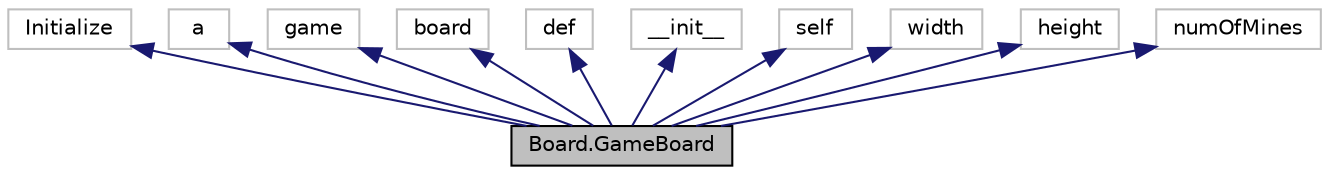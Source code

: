 digraph "Board.GameBoard"
{
  edge [fontname="Helvetica",fontsize="10",labelfontname="Helvetica",labelfontsize="10"];
  node [fontname="Helvetica",fontsize="10",shape=record];
  Node11 [label="Board.GameBoard",height=0.2,width=0.4,color="black", fillcolor="grey75", style="filled", fontcolor="black"];
  Node12 -> Node11 [dir="back",color="midnightblue",fontsize="10",style="solid"];
  Node12 [label="Initialize",height=0.2,width=0.4,color="grey75", fillcolor="white", style="filled"];
  Node13 -> Node11 [dir="back",color="midnightblue",fontsize="10",style="solid"];
  Node13 [label="a",height=0.2,width=0.4,color="grey75", fillcolor="white", style="filled"];
  Node14 -> Node11 [dir="back",color="midnightblue",fontsize="10",style="solid"];
  Node14 [label="game",height=0.2,width=0.4,color="grey75", fillcolor="white", style="filled"];
  Node15 -> Node11 [dir="back",color="midnightblue",fontsize="10",style="solid"];
  Node15 [label="board",height=0.2,width=0.4,color="grey75", fillcolor="white", style="filled"];
  Node16 -> Node11 [dir="back",color="midnightblue",fontsize="10",style="solid"];
  Node16 [label="def",height=0.2,width=0.4,color="grey75", fillcolor="white", style="filled"];
  Node17 -> Node11 [dir="back",color="midnightblue",fontsize="10",style="solid"];
  Node17 [label="__init__",height=0.2,width=0.4,color="grey75", fillcolor="white", style="filled"];
  Node18 -> Node11 [dir="back",color="midnightblue",fontsize="10",style="solid"];
  Node18 [label="self",height=0.2,width=0.4,color="grey75", fillcolor="white", style="filled"];
  Node19 -> Node11 [dir="back",color="midnightblue",fontsize="10",style="solid"];
  Node19 [label="width",height=0.2,width=0.4,color="grey75", fillcolor="white", style="filled"];
  Node20 -> Node11 [dir="back",color="midnightblue",fontsize="10",style="solid"];
  Node20 [label="height",height=0.2,width=0.4,color="grey75", fillcolor="white", style="filled"];
  Node21 -> Node11 [dir="back",color="midnightblue",fontsize="10",style="solid"];
  Node21 [label="numOfMines",height=0.2,width=0.4,color="grey75", fillcolor="white", style="filled"];
}
